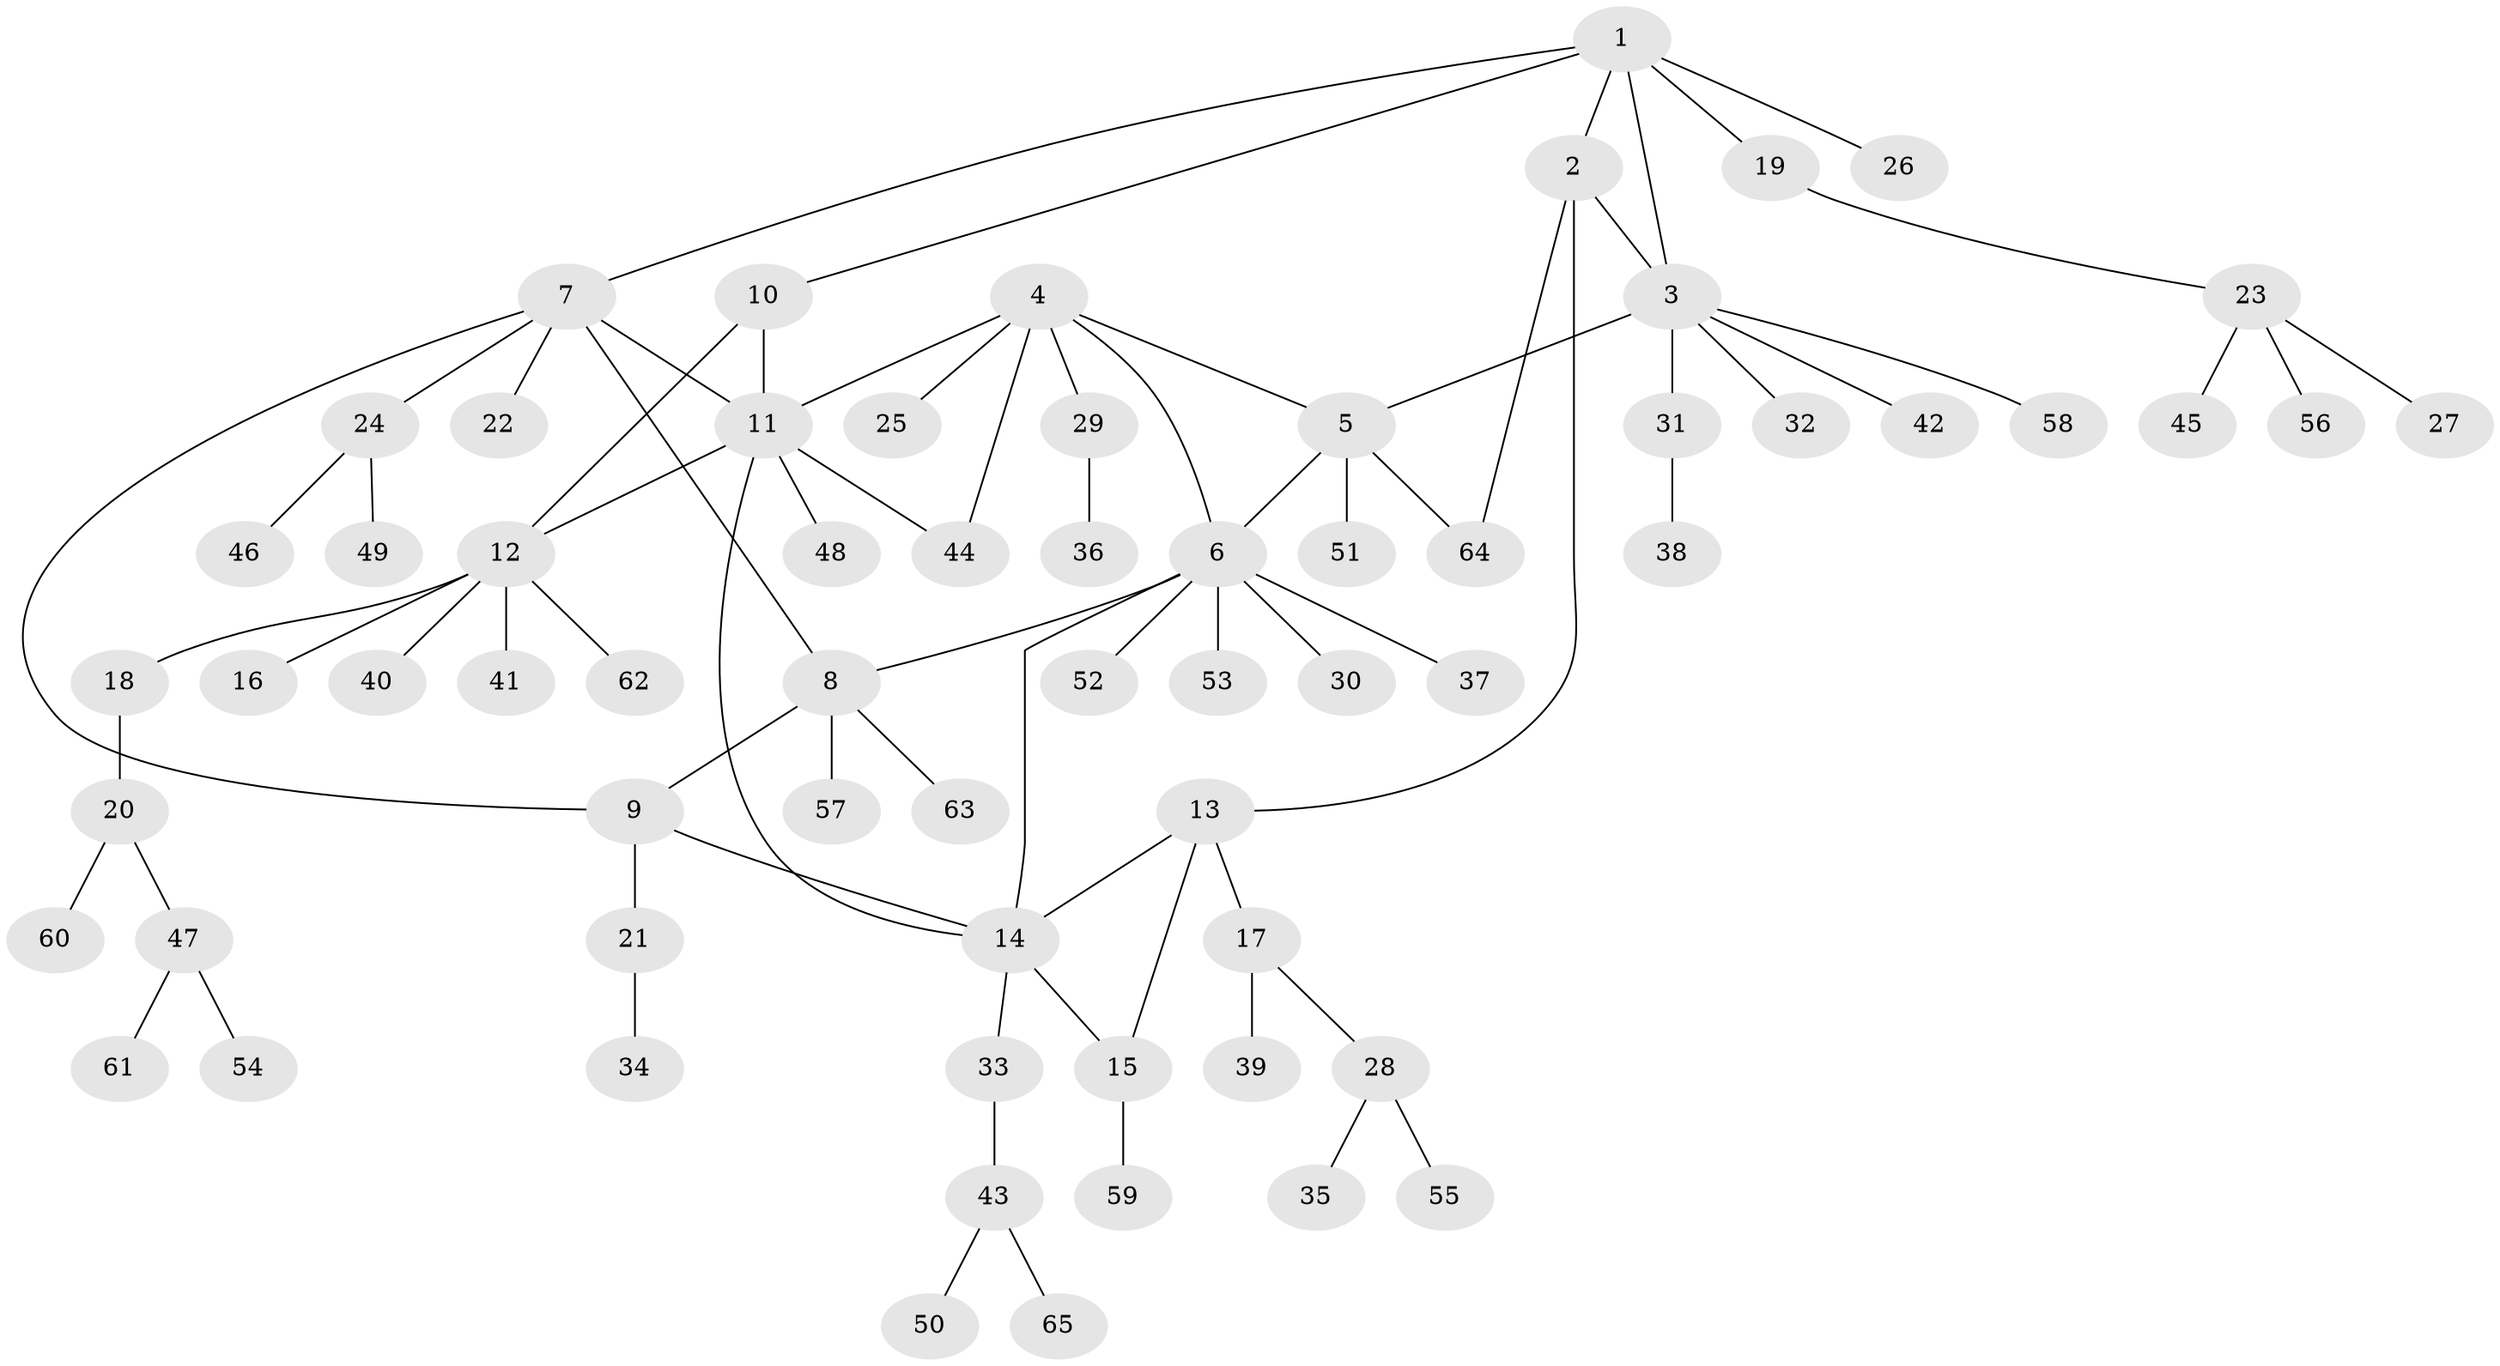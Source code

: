 // Generated by graph-tools (version 1.1) at 2025/37/03/09/25 02:37:45]
// undirected, 65 vertices, 77 edges
graph export_dot {
graph [start="1"]
  node [color=gray90,style=filled];
  1;
  2;
  3;
  4;
  5;
  6;
  7;
  8;
  9;
  10;
  11;
  12;
  13;
  14;
  15;
  16;
  17;
  18;
  19;
  20;
  21;
  22;
  23;
  24;
  25;
  26;
  27;
  28;
  29;
  30;
  31;
  32;
  33;
  34;
  35;
  36;
  37;
  38;
  39;
  40;
  41;
  42;
  43;
  44;
  45;
  46;
  47;
  48;
  49;
  50;
  51;
  52;
  53;
  54;
  55;
  56;
  57;
  58;
  59;
  60;
  61;
  62;
  63;
  64;
  65;
  1 -- 2;
  1 -- 3;
  1 -- 7;
  1 -- 10;
  1 -- 19;
  1 -- 26;
  2 -- 3;
  2 -- 13;
  2 -- 64;
  3 -- 5;
  3 -- 31;
  3 -- 32;
  3 -- 42;
  3 -- 58;
  4 -- 5;
  4 -- 6;
  4 -- 11;
  4 -- 25;
  4 -- 29;
  4 -- 44;
  5 -- 6;
  5 -- 51;
  5 -- 64;
  6 -- 8;
  6 -- 14;
  6 -- 30;
  6 -- 37;
  6 -- 52;
  6 -- 53;
  7 -- 8;
  7 -- 9;
  7 -- 11;
  7 -- 22;
  7 -- 24;
  8 -- 9;
  8 -- 57;
  8 -- 63;
  9 -- 14;
  9 -- 21;
  10 -- 11;
  10 -- 12;
  11 -- 12;
  11 -- 14;
  11 -- 44;
  11 -- 48;
  12 -- 16;
  12 -- 18;
  12 -- 40;
  12 -- 41;
  12 -- 62;
  13 -- 14;
  13 -- 15;
  13 -- 17;
  14 -- 15;
  14 -- 33;
  15 -- 59;
  17 -- 28;
  17 -- 39;
  18 -- 20;
  19 -- 23;
  20 -- 47;
  20 -- 60;
  21 -- 34;
  23 -- 27;
  23 -- 45;
  23 -- 56;
  24 -- 46;
  24 -- 49;
  28 -- 35;
  28 -- 55;
  29 -- 36;
  31 -- 38;
  33 -- 43;
  43 -- 50;
  43 -- 65;
  47 -- 54;
  47 -- 61;
}
